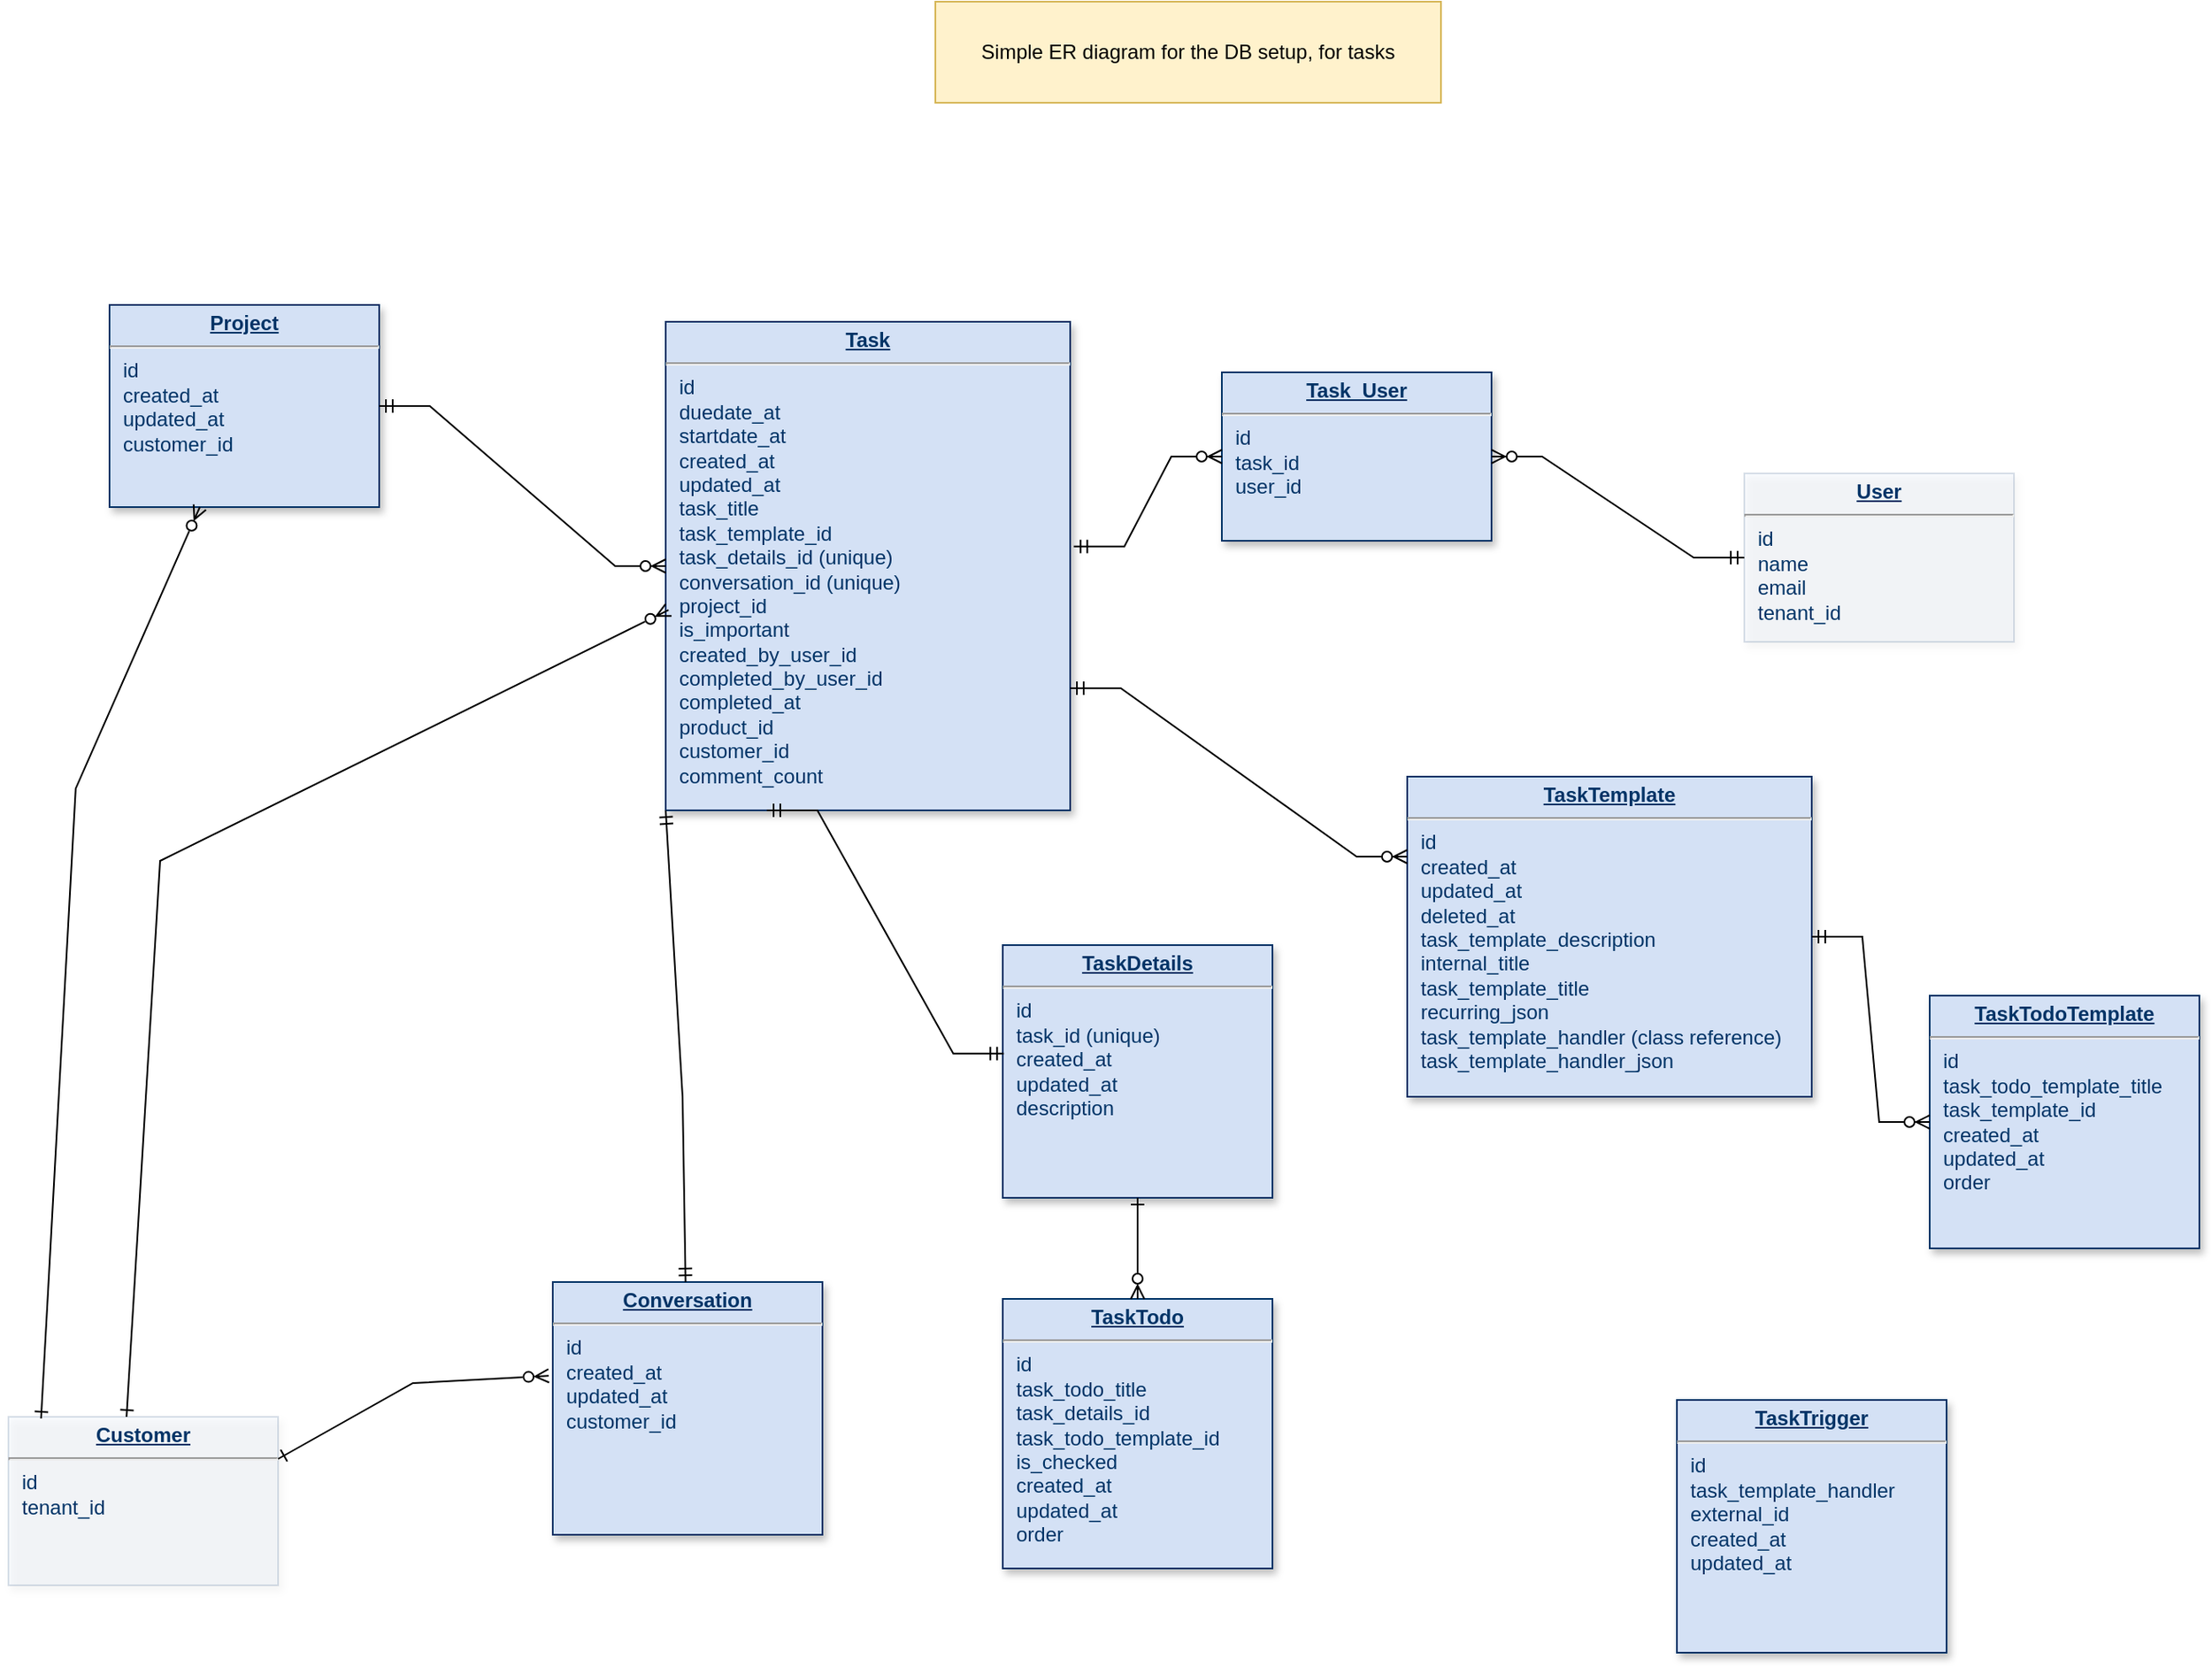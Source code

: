 <mxfile version="16.1.2" type="github">
  <diagram name="Page-1" id="efa7a0a1-bf9b-a30e-e6df-94a7791c09e9">
    <mxGraphModel dx="1422" dy="1921" grid="1" gridSize="10" guides="1" tooltips="1" connect="1" arrows="1" fold="1" page="1" pageScale="1" pageWidth="826" pageHeight="1169" background="none" math="0" shadow="0">
      <root>
        <mxCell id="0" />
        <mxCell id="1" parent="0" />
        <mxCell id="22" value="&lt;p style=&quot;margin: 0px ; margin-top: 4px ; text-align: center ; text-decoration: underline&quot;&gt;&lt;strong&gt;User&lt;/strong&gt;&lt;/p&gt;&lt;hr&gt;&lt;p style=&quot;margin: 0px ; margin-left: 8px&quot;&gt;id&lt;/p&gt;&lt;p style=&quot;margin: 0px ; margin-left: 8px&quot;&gt;name&lt;/p&gt;&lt;p style=&quot;margin: 0px ; margin-left: 8px&quot;&gt;email&lt;/p&gt;&lt;p style=&quot;margin: 0px ; margin-left: 8px&quot;&gt;tenant_id&lt;br&gt;&lt;/p&gt;" style="verticalAlign=top;align=left;overflow=fill;fontSize=12;fontFamily=Helvetica;html=1;strokeColor=#003366;shadow=1;fillColor=#D4E1F5;fontColor=#003366;opacity=15;" parent="1" vertex="1">
          <mxGeometry x="1040" y="140" width="160" height="100" as="geometry" />
        </mxCell>
        <mxCell id="qixuslYF-lxDaE1Hh9E2-115" value="&lt;p style=&quot;margin: 0px ; margin-top: 4px ; text-align: center ; text-decoration: underline&quot;&gt;&lt;strong&gt;Task&lt;/strong&gt;&lt;/p&gt;&lt;hr&gt;&lt;p style=&quot;margin: 0px ; margin-left: 8px&quot;&gt;id&lt;/p&gt;&lt;p style=&quot;margin: 0px ; margin-left: 8px&quot;&gt;duedate_at&lt;/p&gt;&lt;p style=&quot;margin: 0px ; margin-left: 8px&quot;&gt;startdate_at&lt;/p&gt;&lt;p style=&quot;margin: 0px ; margin-left: 8px&quot;&gt;created_at&lt;/p&gt;&lt;p style=&quot;margin: 0px ; margin-left: 8px&quot;&gt;updated_at&lt;br&gt;&lt;/p&gt;&lt;p style=&quot;margin: 0px ; margin-left: 8px&quot;&gt;task_title&lt;/p&gt;&lt;p style=&quot;margin: 0px ; margin-left: 8px&quot;&gt;task_template_id&lt;/p&gt;&lt;p style=&quot;margin: 0px ; margin-left: 8px&quot;&gt;task_details_id (unique)&lt;br&gt;&lt;/p&gt;&lt;p style=&quot;margin: 0px ; margin-left: 8px&quot;&gt;conversation_id (unique)&lt;/p&gt;&lt;p style=&quot;margin: 0px ; margin-left: 8px&quot;&gt;project_id&lt;br&gt;&lt;/p&gt;&lt;p style=&quot;margin: 0px ; margin-left: 8px&quot;&gt;is_important&lt;/p&gt;&lt;p style=&quot;margin: 0px ; margin-left: 8px&quot;&gt;created_by_user_id&lt;/p&gt;&lt;p style=&quot;margin: 0px ; margin-left: 8px&quot;&gt;completed_by_user_id&lt;/p&gt;&lt;p style=&quot;margin: 0px ; margin-left: 8px&quot;&gt;completed_at&lt;/p&gt;&lt;p style=&quot;margin: 0px ; margin-left: 8px&quot;&gt;product_id&lt;/p&gt;&lt;p style=&quot;margin: 0px ; margin-left: 8px&quot;&gt;customer_id&lt;/p&gt;&lt;p style=&quot;margin: 0px ; margin-left: 8px&quot;&gt;comment_count&lt;br&gt;&lt;/p&gt;" style="verticalAlign=top;align=left;overflow=fill;fontSize=12;fontFamily=Helvetica;html=1;strokeColor=#003366;shadow=1;fillColor=#D4E1F5;fontColor=#003366" parent="1" vertex="1">
          <mxGeometry x="400" y="50" width="240" height="290" as="geometry" />
        </mxCell>
        <mxCell id="qixuslYF-lxDaE1Hh9E2-116" value="&lt;p style=&quot;margin: 0px ; margin-top: 4px ; text-align: center ; text-decoration: underline&quot;&gt;&lt;strong&gt;Project&lt;/strong&gt;&lt;/p&gt;&lt;hr&gt;&lt;p style=&quot;margin: 0px ; margin-left: 8px&quot;&gt;id&lt;/p&gt;&lt;p style=&quot;margin: 0px ; margin-left: 8px&quot;&gt;created_at&lt;/p&gt;&lt;p style=&quot;margin: 0px ; margin-left: 8px&quot;&gt;updated_at&lt;/p&gt;&lt;p style=&quot;margin: 0px ; margin-left: 8px&quot;&gt;customer_id&lt;br&gt;&lt;/p&gt;" style="verticalAlign=top;align=left;overflow=fill;fontSize=12;fontFamily=Helvetica;html=1;strokeColor=#003366;shadow=1;fillColor=#D4E1F5;fontColor=#003366" parent="1" vertex="1">
          <mxGeometry x="70" y="40" width="160" height="120" as="geometry" />
        </mxCell>
        <mxCell id="qixuslYF-lxDaE1Hh9E2-117" value="&lt;p style=&quot;margin: 0px ; margin-top: 4px ; text-align: center ; text-decoration: underline&quot;&gt;&lt;strong&gt;TaskTodo&lt;/strong&gt;&lt;/p&gt;&lt;hr&gt;&lt;p style=&quot;margin: 0px ; margin-left: 8px&quot;&gt;id&lt;/p&gt;&lt;p style=&quot;margin: 0px ; margin-left: 8px&quot;&gt;task_todo_title&lt;/p&gt;&lt;p style=&quot;margin: 0px ; margin-left: 8px&quot;&gt;task_details_id&lt;/p&gt;&lt;p style=&quot;margin: 0px ; margin-left: 8px&quot;&gt;task_todo_template_id&lt;br&gt;&lt;/p&gt;&lt;p style=&quot;margin: 0px ; margin-left: 8px&quot;&gt;is_checked&lt;/p&gt;&lt;p style=&quot;margin: 0px ; margin-left: 8px&quot;&gt;created_at&lt;/p&gt;&lt;p style=&quot;margin: 0px ; margin-left: 8px&quot;&gt;updated_at&lt;/p&gt;&lt;p style=&quot;margin: 0px ; margin-left: 8px&quot;&gt;order&lt;br&gt;&lt;/p&gt;" style="verticalAlign=top;align=left;overflow=fill;fontSize=12;fontFamily=Helvetica;html=1;strokeColor=#003366;shadow=1;fillColor=#D4E1F5;fontColor=#003366" parent="1" vertex="1">
          <mxGeometry x="600" y="630" width="160" height="160" as="geometry" />
        </mxCell>
        <mxCell id="qixuslYF-lxDaE1Hh9E2-119" value="&lt;p style=&quot;margin: 0px ; margin-top: 4px ; text-align: center ; text-decoration: underline&quot;&gt;&lt;strong&gt;TaskDetails&lt;/strong&gt;&lt;/p&gt;&lt;hr&gt;&lt;p style=&quot;margin: 0px ; margin-left: 8px&quot;&gt;id&lt;/p&gt;&lt;p style=&quot;margin: 0px ; margin-left: 8px&quot;&gt;task_id (unique)&lt;br&gt;&lt;/p&gt;&lt;p style=&quot;margin: 0px ; margin-left: 8px&quot;&gt;created_at&lt;/p&gt;&lt;p style=&quot;margin: 0px ; margin-left: 8px&quot;&gt;updated_at&lt;/p&gt;&lt;p style=&quot;margin: 0px ; margin-left: 8px&quot;&gt;description&lt;br&gt;&lt;/p&gt;" style="verticalAlign=top;align=left;overflow=fill;fontSize=12;fontFamily=Helvetica;html=1;strokeColor=#003366;shadow=1;fillColor=#D4E1F5;fontColor=#003366" parent="1" vertex="1">
          <mxGeometry x="600" y="420" width="160" height="150" as="geometry" />
        </mxCell>
        <mxCell id="qixuslYF-lxDaE1Hh9E2-120" value="&lt;p style=&quot;margin: 0px ; margin-top: 4px ; text-align: center ; text-decoration: underline&quot;&gt;&lt;strong&gt;Conversation&lt;/strong&gt;&lt;/p&gt;&lt;hr&gt;&lt;p style=&quot;margin: 0px ; margin-left: 8px&quot;&gt;id&lt;/p&gt;&lt;p style=&quot;margin: 0px ; margin-left: 8px&quot;&gt;created_at&lt;/p&gt;&lt;p style=&quot;margin: 0px ; margin-left: 8px&quot;&gt;updated_at&lt;/p&gt;&lt;p style=&quot;margin: 0px ; margin-left: 8px&quot;&gt;customer_id&lt;br&gt;&lt;/p&gt;" style="verticalAlign=top;align=left;overflow=fill;fontSize=12;fontFamily=Helvetica;html=1;strokeColor=#003366;shadow=1;fillColor=#D4E1F5;fontColor=#003366" parent="1" vertex="1">
          <mxGeometry x="333" y="620" width="160" height="150" as="geometry" />
        </mxCell>
        <mxCell id="qixuslYF-lxDaE1Hh9E2-121" value="&lt;p style=&quot;margin: 0px ; margin-top: 4px ; text-align: center ; text-decoration: underline&quot;&gt;&lt;strong&gt;TaskTemplate&lt;br&gt;&lt;/strong&gt;&lt;/p&gt;&lt;hr&gt;&lt;p style=&quot;margin: 0px ; margin-left: 8px&quot;&gt;id&lt;/p&gt;&lt;p style=&quot;margin: 0px ; margin-left: 8px&quot;&gt;created_at&lt;/p&gt;&lt;p style=&quot;margin: 0px ; margin-left: 8px&quot;&gt;updated_at&lt;/p&gt;&lt;p style=&quot;margin: 0px ; margin-left: 8px&quot;&gt;deleted_at&lt;br&gt;&lt;/p&gt;&lt;p style=&quot;margin: 0px ; margin-left: 8px&quot;&gt;task_template_description&lt;/p&gt;&lt;p style=&quot;margin: 0px ; margin-left: 8px&quot;&gt;internal_title&lt;br&gt;&lt;/p&gt;&lt;p style=&quot;margin: 0px ; margin-left: 8px&quot;&gt;task_template_title&lt;/p&gt;&lt;p style=&quot;margin: 0px ; margin-left: 8px&quot;&gt;recurring_json&lt;/p&gt;&lt;p style=&quot;margin: 0px ; margin-left: 8px&quot;&gt;task_template_handler (class reference)&lt;br&gt;&lt;/p&gt;&lt;p style=&quot;margin: 0px ; margin-left: 8px&quot;&gt;task_template_handler_json&lt;/p&gt;" style="verticalAlign=top;align=left;overflow=fill;fontSize=12;fontFamily=Helvetica;html=1;strokeColor=#003366;shadow=1;fillColor=#D4E1F5;fontColor=#003366" parent="1" vertex="1">
          <mxGeometry x="840" y="320" width="240" height="190" as="geometry" />
        </mxCell>
        <mxCell id="qixuslYF-lxDaE1Hh9E2-122" value="&lt;p style=&quot;margin: 0px ; margin-top: 4px ; text-align: center ; text-decoration: underline&quot;&gt;&lt;strong&gt;TaskTodoTemplate&lt;/strong&gt;&lt;/p&gt;&lt;hr&gt;&lt;p style=&quot;margin: 0px ; margin-left: 8px&quot;&gt;id&lt;/p&gt;&lt;p style=&quot;margin: 0px ; margin-left: 8px&quot;&gt;task_todo_template_title&lt;/p&gt;&lt;p style=&quot;margin: 0px ; margin-left: 8px&quot;&gt;task_template_id&lt;/p&gt;&lt;p style=&quot;margin: 0px ; margin-left: 8px&quot;&gt;created_at&lt;/p&gt;&lt;p style=&quot;margin: 0px ; margin-left: 8px&quot;&gt;updated_at&lt;/p&gt;&lt;p style=&quot;margin: 0px ; margin-left: 8px&quot;&gt;order&lt;br&gt;&lt;/p&gt;" style="verticalAlign=top;align=left;overflow=fill;fontSize=12;fontFamily=Helvetica;html=1;strokeColor=#003366;shadow=1;fillColor=#D4E1F5;fontColor=#003366" parent="1" vertex="1">
          <mxGeometry x="1150" y="450" width="160" height="150" as="geometry" />
        </mxCell>
        <mxCell id="qixuslYF-lxDaE1Hh9E2-123" value="&lt;p style=&quot;margin: 0px ; margin-top: 4px ; text-align: center ; text-decoration: underline&quot;&gt;&lt;strong&gt;Task_User&lt;/strong&gt;&lt;/p&gt;&lt;hr&gt;&lt;p style=&quot;margin: 0px ; margin-left: 8px&quot;&gt;id&lt;/p&gt;&lt;p style=&quot;margin: 0px ; margin-left: 8px&quot;&gt;task_id&lt;br&gt;&lt;/p&gt;&lt;p style=&quot;margin: 0px ; margin-left: 8px&quot;&gt;user_id&lt;br&gt;&lt;/p&gt;&lt;div&gt;&lt;br&gt;&lt;/div&gt;" style="verticalAlign=top;align=left;overflow=fill;fontSize=12;fontFamily=Helvetica;html=1;strokeColor=#003366;shadow=1;fillColor=#D4E1F5;fontColor=#003366" parent="1" vertex="1">
          <mxGeometry x="730" y="80" width="160" height="100" as="geometry" />
        </mxCell>
        <mxCell id="qixuslYF-lxDaE1Hh9E2-133" value="" style="edgeStyle=entityRelationEdgeStyle;fontSize=12;html=1;endArrow=ERzeroToMany;startArrow=ERmandOne;rounded=0;exitX=0;exitY=0.5;exitDx=0;exitDy=0;entryX=1;entryY=0.5;entryDx=0;entryDy=0;" parent="1" source="22" target="qixuslYF-lxDaE1Hh9E2-123" edge="1">
          <mxGeometry width="100" height="100" relative="1" as="geometry">
            <mxPoint x="610" y="280" as="sourcePoint" />
            <mxPoint x="630" y="130" as="targetPoint" />
          </mxGeometry>
        </mxCell>
        <mxCell id="qixuslYF-lxDaE1Hh9E2-135" value="" style="edgeStyle=entityRelationEdgeStyle;fontSize=12;html=1;endArrow=ERzeroToMany;startArrow=ERmandOne;rounded=0;exitX=1.009;exitY=0.46;exitDx=0;exitDy=0;exitPerimeter=0;" parent="1" source="qixuslYF-lxDaE1Hh9E2-115" target="qixuslYF-lxDaE1Hh9E2-123" edge="1">
          <mxGeometry width="100" height="100" relative="1" as="geometry">
            <mxPoint x="610" y="300" as="sourcePoint" />
            <mxPoint x="710" y="200" as="targetPoint" />
          </mxGeometry>
        </mxCell>
        <mxCell id="qixuslYF-lxDaE1Hh9E2-137" value="" style="edgeStyle=entityRelationEdgeStyle;fontSize=12;html=1;endArrow=ERzeroToMany;startArrow=ERmandOne;rounded=0;exitX=1;exitY=0.5;exitDx=0;exitDy=0;entryX=0;entryY=0.5;entryDx=0;entryDy=0;" parent="1" source="qixuslYF-lxDaE1Hh9E2-116" target="qixuslYF-lxDaE1Hh9E2-115" edge="1">
          <mxGeometry width="100" height="100" relative="1" as="geometry">
            <mxPoint x="310" y="180" as="sourcePoint" />
            <mxPoint x="410" y="80" as="targetPoint" />
          </mxGeometry>
        </mxCell>
        <mxCell id="qixuslYF-lxDaE1Hh9E2-139" value="" style="edgeStyle=entityRelationEdgeStyle;fontSize=12;html=1;endArrow=ERzeroToMany;startArrow=ERmandOne;rounded=0;exitX=1;exitY=0.5;exitDx=0;exitDy=0;" parent="1" source="qixuslYF-lxDaE1Hh9E2-121" target="qixuslYF-lxDaE1Hh9E2-122" edge="1">
          <mxGeometry width="100" height="100" relative="1" as="geometry">
            <mxPoint x="1040" y="540.4" as="sourcePoint" />
            <mxPoint x="1300" y="530" as="targetPoint" />
          </mxGeometry>
        </mxCell>
        <mxCell id="qixuslYF-lxDaE1Hh9E2-140" value="" style="edgeStyle=entityRelationEdgeStyle;fontSize=12;html=1;endArrow=ERzeroToMany;startArrow=ERmandOne;rounded=0;entryX=0;entryY=0.25;entryDx=0;entryDy=0;exitX=1;exitY=0.75;exitDx=0;exitDy=0;" parent="1" source="qixuslYF-lxDaE1Hh9E2-115" target="qixuslYF-lxDaE1Hh9E2-121" edge="1">
          <mxGeometry width="100" height="100" relative="1" as="geometry">
            <mxPoint x="650" y="260" as="sourcePoint" />
            <mxPoint x="950" y="299.6" as="targetPoint" />
          </mxGeometry>
        </mxCell>
        <mxCell id="qixuslYF-lxDaE1Hh9E2-142" value="" style="edgeStyle=entityRelationEdgeStyle;fontSize=12;html=1;endArrow=ERmandOne;startArrow=ERmandOne;rounded=0;entryX=0.004;entryY=0.429;entryDx=0;entryDy=0;entryPerimeter=0;exitX=0.25;exitY=1;exitDx=0;exitDy=0;" parent="1" source="qixuslYF-lxDaE1Hh9E2-115" target="qixuslYF-lxDaE1Hh9E2-119" edge="1">
          <mxGeometry width="100" height="100" relative="1" as="geometry">
            <mxPoint x="370" y="330" as="sourcePoint" />
            <mxPoint x="450" y="410" as="targetPoint" />
          </mxGeometry>
        </mxCell>
        <mxCell id="qixuslYF-lxDaE1Hh9E2-144" value="" style="endArrow=ERone;html=1;rounded=0;strokeColor=default;startArrow=ERzeroToMany;startFill=0;endFill=0;entryX=0.5;entryY=1;entryDx=0;entryDy=0;" parent="1" source="qixuslYF-lxDaE1Hh9E2-117" target="qixuslYF-lxDaE1Hh9E2-119" edge="1">
          <mxGeometry relative="1" as="geometry">
            <mxPoint x="270" y="379" as="sourcePoint" />
            <mxPoint x="380" y="390" as="targetPoint" />
            <Array as="points" />
          </mxGeometry>
        </mxCell>
        <mxCell id="qixuslYF-lxDaE1Hh9E2-145" value="" style="endArrow=ERmandOne;html=1;rounded=0;strokeColor=default;entryX=0;entryY=1;entryDx=0;entryDy=0;endFill=0;startArrow=ERmandOne;startFill=0;" parent="1" source="qixuslYF-lxDaE1Hh9E2-120" target="qixuslYF-lxDaE1Hh9E2-115" edge="1">
          <mxGeometry relative="1" as="geometry">
            <mxPoint x="280" y="460" as="sourcePoint" />
            <mxPoint x="440" y="460" as="targetPoint" />
            <Array as="points">
              <mxPoint x="410" y="510" />
            </Array>
          </mxGeometry>
        </mxCell>
        <mxCell id="qixuslYF-lxDaE1Hh9E2-147" value="&lt;p style=&quot;margin: 0px ; margin-top: 4px ; text-align: center ; text-decoration: underline&quot;&gt;&lt;strong&gt;Customer&lt;/strong&gt;&lt;/p&gt;&lt;hr&gt;&lt;p style=&quot;margin: 0px ; margin-left: 8px&quot;&gt;id&lt;/p&gt;&lt;p style=&quot;margin: 0px ; margin-left: 8px&quot;&gt;tenant_id&lt;br&gt;&lt;/p&gt;" style="verticalAlign=top;align=left;overflow=fill;fontSize=12;fontFamily=Helvetica;html=1;strokeColor=#003366;shadow=1;fillColor=#D4E1F5;fontColor=#003366;opacity=15;" parent="1" vertex="1">
          <mxGeometry x="10" y="700" width="160" height="100" as="geometry" />
        </mxCell>
        <mxCell id="qixuslYF-lxDaE1Hh9E2-148" value="" style="endArrow=ERone;html=1;rounded=0;strokeColor=default;startArrow=ERzeroToMany;startFill=0;endFill=0;entryX=0.438;entryY=0;entryDx=0;entryDy=0;entryPerimeter=0;exitX=0.007;exitY=0.59;exitDx=0;exitDy=0;exitPerimeter=0;" parent="1" source="qixuslYF-lxDaE1Hh9E2-115" target="qixuslYF-lxDaE1Hh9E2-147" edge="1">
          <mxGeometry relative="1" as="geometry">
            <mxPoint x="180" y="300" as="sourcePoint" />
            <mxPoint x="80" y="682.5" as="targetPoint" />
            <Array as="points">
              <mxPoint x="100" y="370" />
            </Array>
          </mxGeometry>
        </mxCell>
        <mxCell id="qixuslYF-lxDaE1Hh9E2-149" value="" style="endArrow=ERone;html=1;rounded=0;strokeColor=default;startArrow=ERzeroToMany;startFill=0;endFill=0;exitX=-0.015;exitY=0.371;exitDx=0;exitDy=0;exitPerimeter=0;entryX=1;entryY=0.25;entryDx=0;entryDy=0;" parent="1" source="qixuslYF-lxDaE1Hh9E2-120" target="qixuslYF-lxDaE1Hh9E2-147" edge="1">
          <mxGeometry relative="1" as="geometry">
            <mxPoint x="300" y="690" as="sourcePoint" />
            <mxPoint x="210" y="720" as="targetPoint" />
            <Array as="points">
              <mxPoint x="250" y="680" />
            </Array>
          </mxGeometry>
        </mxCell>
        <mxCell id="qixuslYF-lxDaE1Hh9E2-150" value="" style="endArrow=ERone;html=1;rounded=0;strokeColor=default;startArrow=ERzeroToMany;startFill=0;endFill=0;entryX=0.121;entryY=0.01;entryDx=0;entryDy=0;entryPerimeter=0;" parent="1" source="qixuslYF-lxDaE1Hh9E2-116" target="qixuslYF-lxDaE1Hh9E2-147" edge="1">
          <mxGeometry relative="1" as="geometry">
            <mxPoint x="391.32" y="190.0" as="sourcePoint" />
            <mxPoint x="30.0" y="657.1" as="targetPoint" />
            <Array as="points">
              <mxPoint x="49.92" y="327.1" />
            </Array>
          </mxGeometry>
        </mxCell>
        <mxCell id="y3Sf3MA7KFS6jyTZRZjB-22" value="Simple ER diagram for the DB setup, for tasks" style="rounded=0;whiteSpace=wrap;html=1;fillColor=#fff2cc;strokeColor=#d6b656;" vertex="1" parent="1">
          <mxGeometry x="560" y="-140" width="300" height="60" as="geometry" />
        </mxCell>
        <mxCell id="y3Sf3MA7KFS6jyTZRZjB-23" value="&lt;p style=&quot;margin: 0px ; margin-top: 4px ; text-align: center ; text-decoration: underline&quot;&gt;&lt;strong&gt;TaskTrigger&lt;/strong&gt;&lt;/p&gt;&lt;hr&gt;&lt;p style=&quot;margin: 0px ; margin-left: 8px&quot;&gt;id&lt;/p&gt;&lt;p style=&quot;margin: 0px ; margin-left: 8px&quot;&gt;task_template_handler&lt;/p&gt;&lt;p style=&quot;margin: 0px ; margin-left: 8px&quot;&gt;external_id&lt;br&gt;&lt;/p&gt;&lt;p style=&quot;margin: 0px ; margin-left: 8px&quot;&gt;created_at&lt;/p&gt;&lt;p style=&quot;margin: 0px ; margin-left: 8px&quot;&gt;updated_at&lt;/p&gt;" style="verticalAlign=top;align=left;overflow=fill;fontSize=12;fontFamily=Helvetica;html=1;strokeColor=#003366;shadow=1;fillColor=#D4E1F5;fontColor=#003366" vertex="1" parent="1">
          <mxGeometry x="1000" y="690" width="160" height="150" as="geometry" />
        </mxCell>
      </root>
    </mxGraphModel>
  </diagram>
</mxfile>
